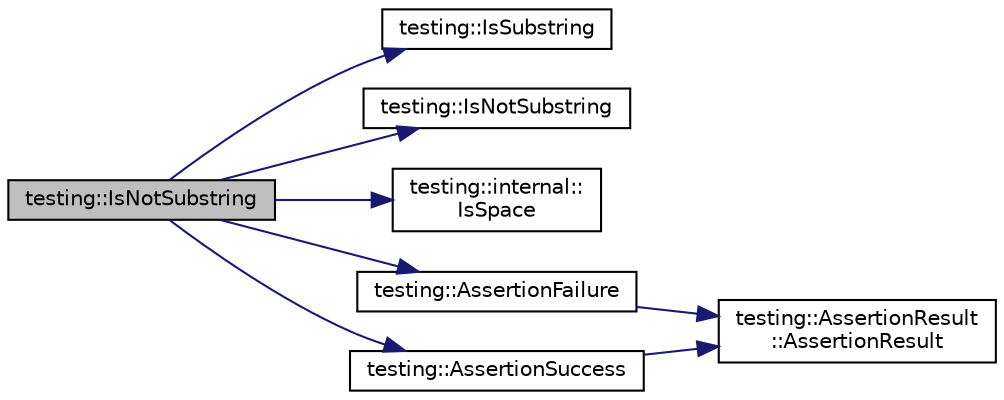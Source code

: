 digraph "testing::IsNotSubstring"
{
  edge [fontname="Helvetica",fontsize="10",labelfontname="Helvetica",labelfontsize="10"];
  node [fontname="Helvetica",fontsize="10",shape=record];
  rankdir="LR";
  Node1019 [label="testing::IsNotSubstring",height=0.2,width=0.4,color="black", fillcolor="grey75", style="filled", fontcolor="black"];
  Node1019 -> Node1020 [color="midnightblue",fontsize="10",style="solid",fontname="Helvetica"];
  Node1020 [label="testing::IsSubstring",height=0.2,width=0.4,color="black", fillcolor="white", style="filled",URL="$d0/d75/namespacetesting.html#a390c4f66fe7e9098117eb77e5fffa4ad"];
  Node1019 -> Node1021 [color="midnightblue",fontsize="10",style="solid",fontname="Helvetica"];
  Node1021 [label="testing::IsNotSubstring",height=0.2,width=0.4,color="black", fillcolor="white", style="filled",URL="$d0/d75/namespacetesting.html#a2288dcf4249f88af67dcd46544dc49a6"];
  Node1019 -> Node1022 [color="midnightblue",fontsize="10",style="solid",fontname="Helvetica"];
  Node1022 [label="testing::internal::\lIsSpace",height=0.2,width=0.4,color="black", fillcolor="white", style="filled",URL="$d0/da7/namespacetesting_1_1internal.html#af429e04f70f9c10f6aa76a5d1ccd389f"];
  Node1019 -> Node1023 [color="midnightblue",fontsize="10",style="solid",fontname="Helvetica"];
  Node1023 [label="testing::AssertionFailure",height=0.2,width=0.4,color="black", fillcolor="white", style="filled",URL="$d0/d75/namespacetesting.html#a75cb789614cb1c28c34627a4a3c053df"];
  Node1023 -> Node1024 [color="midnightblue",fontsize="10",style="solid",fontname="Helvetica"];
  Node1024 [label="testing::AssertionResult\l::AssertionResult",height=0.2,width=0.4,color="black", fillcolor="white", style="filled",URL="$d5/dec/classtesting_1_1_assertion_result.html#a27788116f03f90aec4daf592fd809ead"];
  Node1019 -> Node1025 [color="midnightblue",fontsize="10",style="solid",fontname="Helvetica"];
  Node1025 [label="testing::AssertionSuccess",height=0.2,width=0.4,color="black", fillcolor="white", style="filled",URL="$d0/d75/namespacetesting.html#ac1d0baedb17286c5c6c87bd1a45da8ac"];
  Node1025 -> Node1024 [color="midnightblue",fontsize="10",style="solid",fontname="Helvetica"];
}
